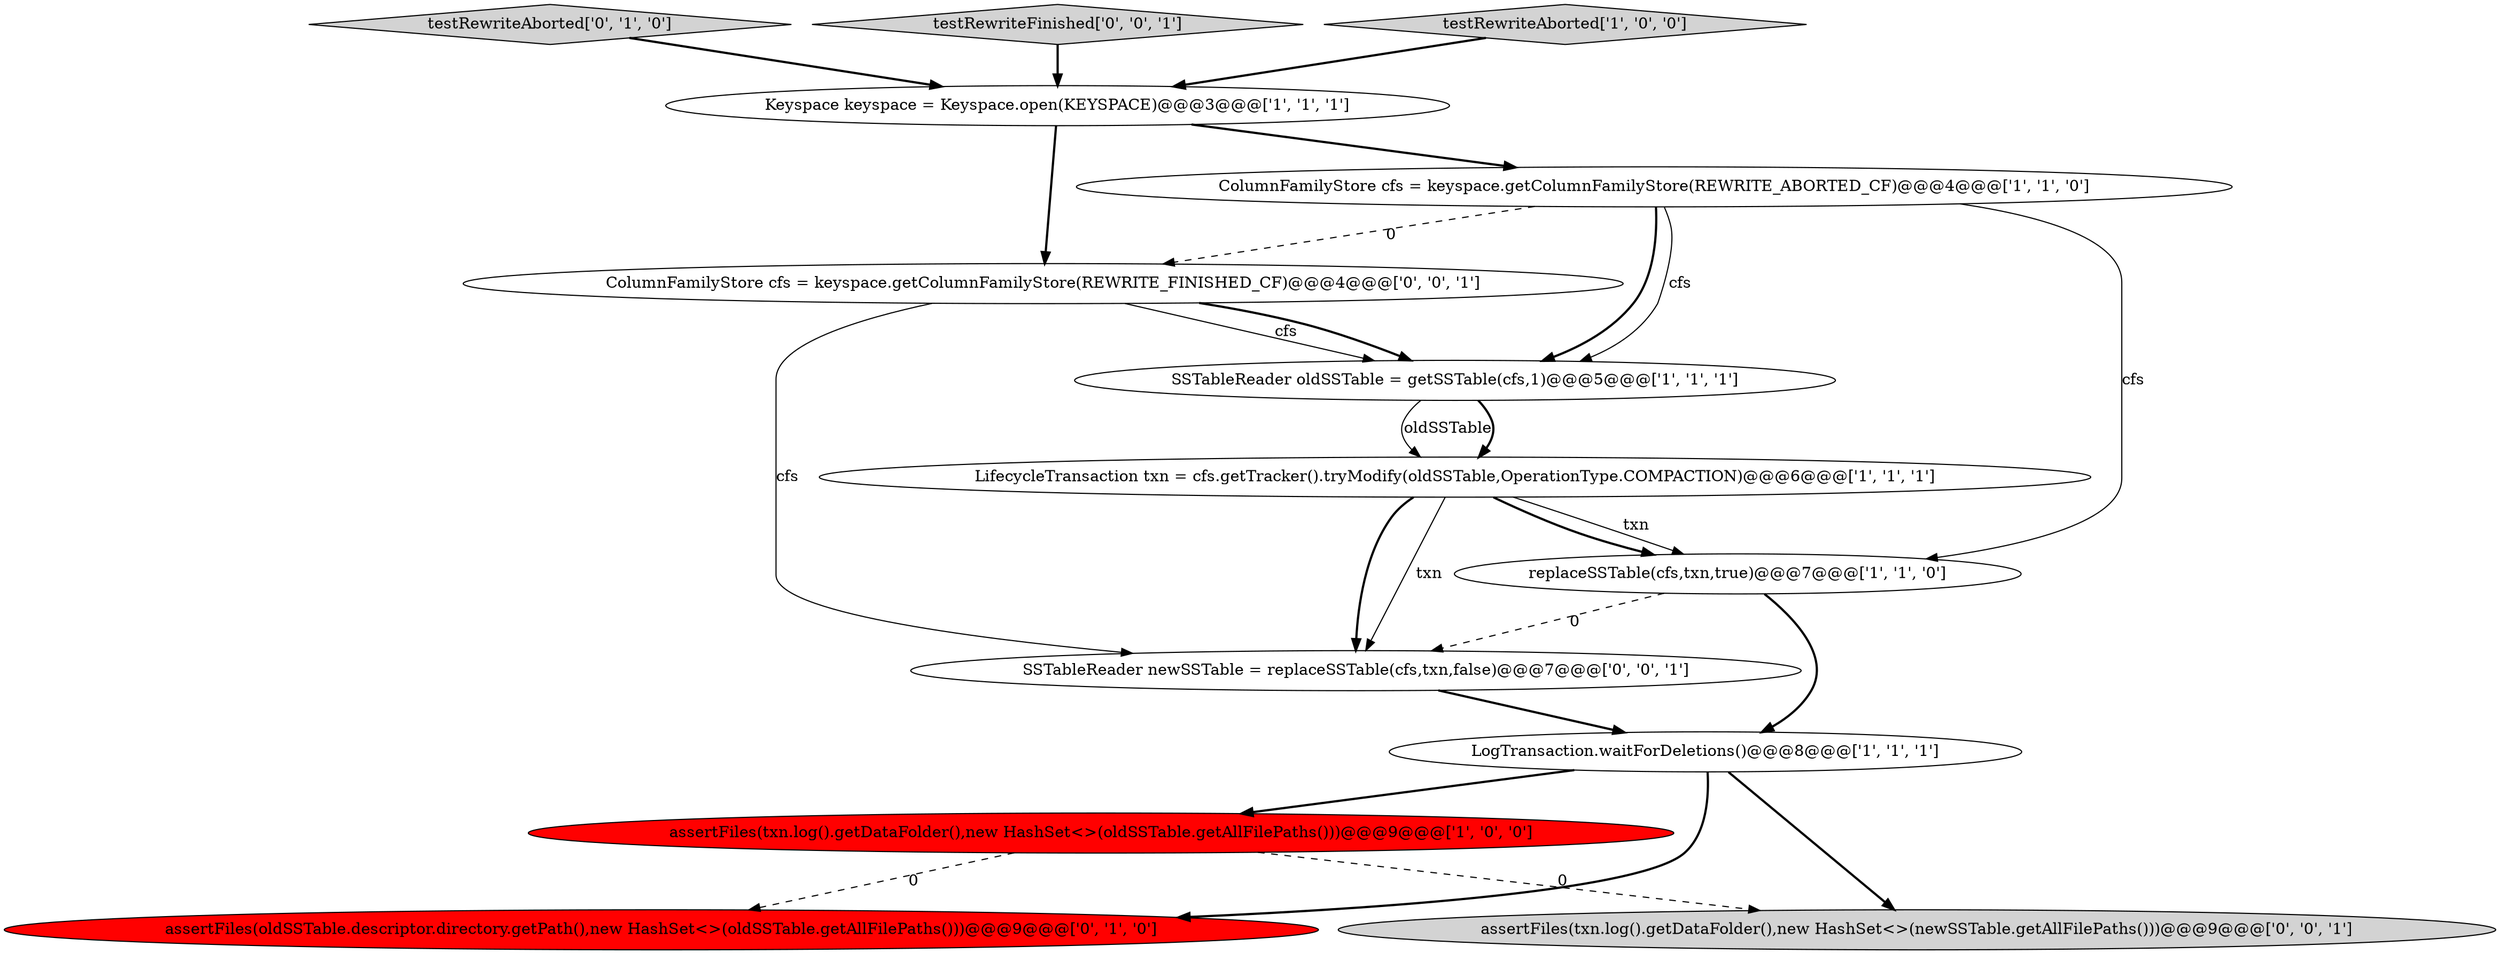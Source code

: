 digraph {
8 [style = filled, label = "assertFiles(oldSSTable.descriptor.directory.getPath(),new HashSet<>(oldSSTable.getAllFilePaths()))@@@9@@@['0', '1', '0']", fillcolor = red, shape = ellipse image = "AAA1AAABBB2BBB"];
6 [style = filled, label = "Keyspace keyspace = Keyspace.open(KEYSPACE)@@@3@@@['1', '1', '1']", fillcolor = white, shape = ellipse image = "AAA0AAABBB1BBB"];
5 [style = filled, label = "SSTableReader oldSSTable = getSSTable(cfs,1)@@@5@@@['1', '1', '1']", fillcolor = white, shape = ellipse image = "AAA0AAABBB1BBB"];
11 [style = filled, label = "ColumnFamilyStore cfs = keyspace.getColumnFamilyStore(REWRITE_FINISHED_CF)@@@4@@@['0', '0', '1']", fillcolor = white, shape = ellipse image = "AAA0AAABBB3BBB"];
13 [style = filled, label = "SSTableReader newSSTable = replaceSSTable(cfs,txn,false)@@@7@@@['0', '0', '1']", fillcolor = white, shape = ellipse image = "AAA0AAABBB3BBB"];
0 [style = filled, label = "LifecycleTransaction txn = cfs.getTracker().tryModify(oldSSTable,OperationType.COMPACTION)@@@6@@@['1', '1', '1']", fillcolor = white, shape = ellipse image = "AAA0AAABBB1BBB"];
9 [style = filled, label = "testRewriteAborted['0', '1', '0']", fillcolor = lightgray, shape = diamond image = "AAA0AAABBB2BBB"];
1 [style = filled, label = "assertFiles(txn.log().getDataFolder(),new HashSet<>(oldSSTable.getAllFilePaths()))@@@9@@@['1', '0', '0']", fillcolor = red, shape = ellipse image = "AAA1AAABBB1BBB"];
10 [style = filled, label = "assertFiles(txn.log().getDataFolder(),new HashSet<>(newSSTable.getAllFilePaths()))@@@9@@@['0', '0', '1']", fillcolor = lightgray, shape = ellipse image = "AAA0AAABBB3BBB"];
7 [style = filled, label = "replaceSSTable(cfs,txn,true)@@@7@@@['1', '1', '0']", fillcolor = white, shape = ellipse image = "AAA0AAABBB1BBB"];
4 [style = filled, label = "ColumnFamilyStore cfs = keyspace.getColumnFamilyStore(REWRITE_ABORTED_CF)@@@4@@@['1', '1', '0']", fillcolor = white, shape = ellipse image = "AAA0AAABBB1BBB"];
12 [style = filled, label = "testRewriteFinished['0', '0', '1']", fillcolor = lightgray, shape = diamond image = "AAA0AAABBB3BBB"];
2 [style = filled, label = "LogTransaction.waitForDeletions()@@@8@@@['1', '1', '1']", fillcolor = white, shape = ellipse image = "AAA0AAABBB1BBB"];
3 [style = filled, label = "testRewriteAborted['1', '0', '0']", fillcolor = lightgray, shape = diamond image = "AAA0AAABBB1BBB"];
11->13 [style = solid, label="cfs"];
11->5 [style = solid, label="cfs"];
5->0 [style = solid, label="oldSSTable"];
0->13 [style = bold, label=""];
2->1 [style = bold, label=""];
3->6 [style = bold, label=""];
1->10 [style = dashed, label="0"];
2->10 [style = bold, label=""];
12->6 [style = bold, label=""];
9->6 [style = bold, label=""];
0->7 [style = bold, label=""];
6->4 [style = bold, label=""];
11->5 [style = bold, label=""];
4->7 [style = solid, label="cfs"];
5->0 [style = bold, label=""];
7->2 [style = bold, label=""];
6->11 [style = bold, label=""];
7->13 [style = dashed, label="0"];
1->8 [style = dashed, label="0"];
0->7 [style = solid, label="txn"];
0->13 [style = solid, label="txn"];
4->11 [style = dashed, label="0"];
4->5 [style = bold, label=""];
4->5 [style = solid, label="cfs"];
2->8 [style = bold, label=""];
13->2 [style = bold, label=""];
}
